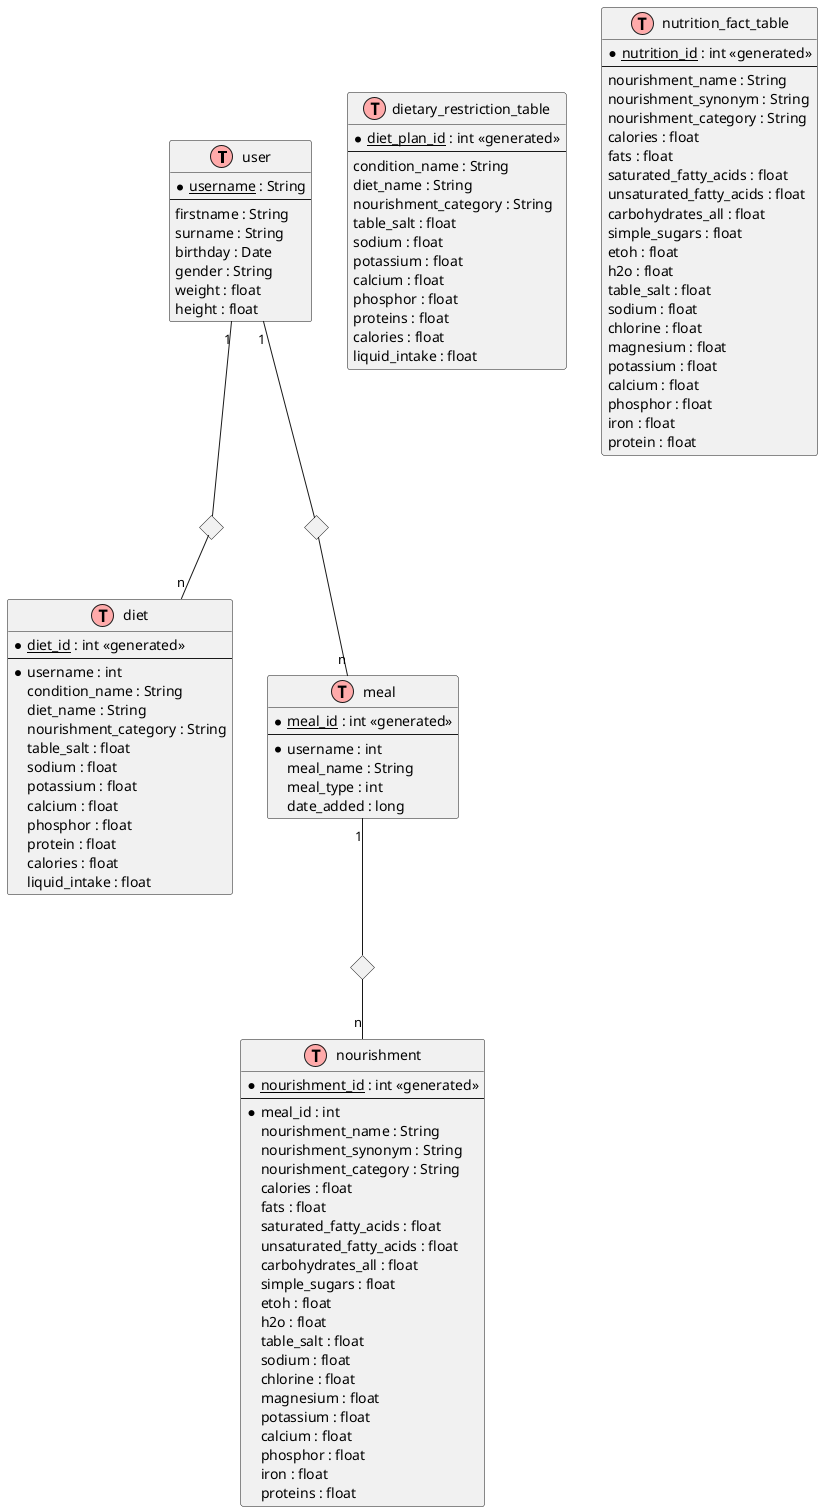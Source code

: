 @startuml

!define table(x) class x << (T,#FFAAAA) >>
!define primary_key(x) <u>x</u>
hide methods
hide stereotypes

table(user) {
    *primary_key(username) : String
    --
    firstname : String
    surname : String
    birthday : Date
    gender : String
    weight : float
    height : float
}

table(diet) {
    *primary_key(diet_id) : int <<generated>>
    --
    *username : int
    condition_name : String
    diet_name : String
    nourishment_category : String
    table_salt : float
    sodium : float
    potassium : float
    calcium : float
    phosphor : float
    protein : float
    calories : float
    liquid_intake : float
}

table(meal) {
    *primary_key(meal_id) : int <<generated>>
    --
    *username : int
    meal_name : String
    meal_type : int
    date_added : long
}

table(nourishment) {
    *primary_key(nourishment_id) : int <<generated>>
    --
    *meal_id : int
    nourishment_name : String
    nourishment_synonym : String
    nourishment_category : String
    calories : float
    fats : float
    saturated_fatty_acids : float
    unsaturated_fatty_acids : float
    carbohydrates_all : float
    simple_sugars : float
    etoh : float
    h2o : float
    table_salt : float
    sodium : float
    chlorine : float
    magnesium : float
    potassium : float
    calcium : float
    phosphor : float
    iron : float
    proteins : float
}

table(dietary_restriction_table) {
    *primary_key(diet_plan_id) : int <<generated>>
    --
    condition_name : String
    diet_name : String
    nourishment_category : String
    table_salt : float
    sodium : float
    potassium : float
    calcium : float
    phosphor : float
    proteins : float
    calories : float
    liquid_intake : float
}

table(nutrition_fact_table) {
    *primary_key(nutrition_id) : int <<generated>>
    --
    nourishment_name : String
    nourishment_synonym : String
    nourishment_category : String
    calories : float
    fats : float
    saturated_fatty_acids : float
    unsaturated_fatty_acids : float
    carbohydrates_all : float
    simple_sugars : float
    etoh : float
    h2o : float
    table_salt : float
    sodium : float
    chlorine : float
    magnesium : float
    potassium : float
    calcium : float
    phosphor : float
    iron : float
    protein : float
}

<> diamond1
<> diamond2
<> diamond3

user "1" -- diamond1
diamond1 -- "n" diet

user "1" -- diamond2
diamond2 -- "n" meal

meal "1" -- diamond3
diamond3 -- "n" nourishment

@enduml
